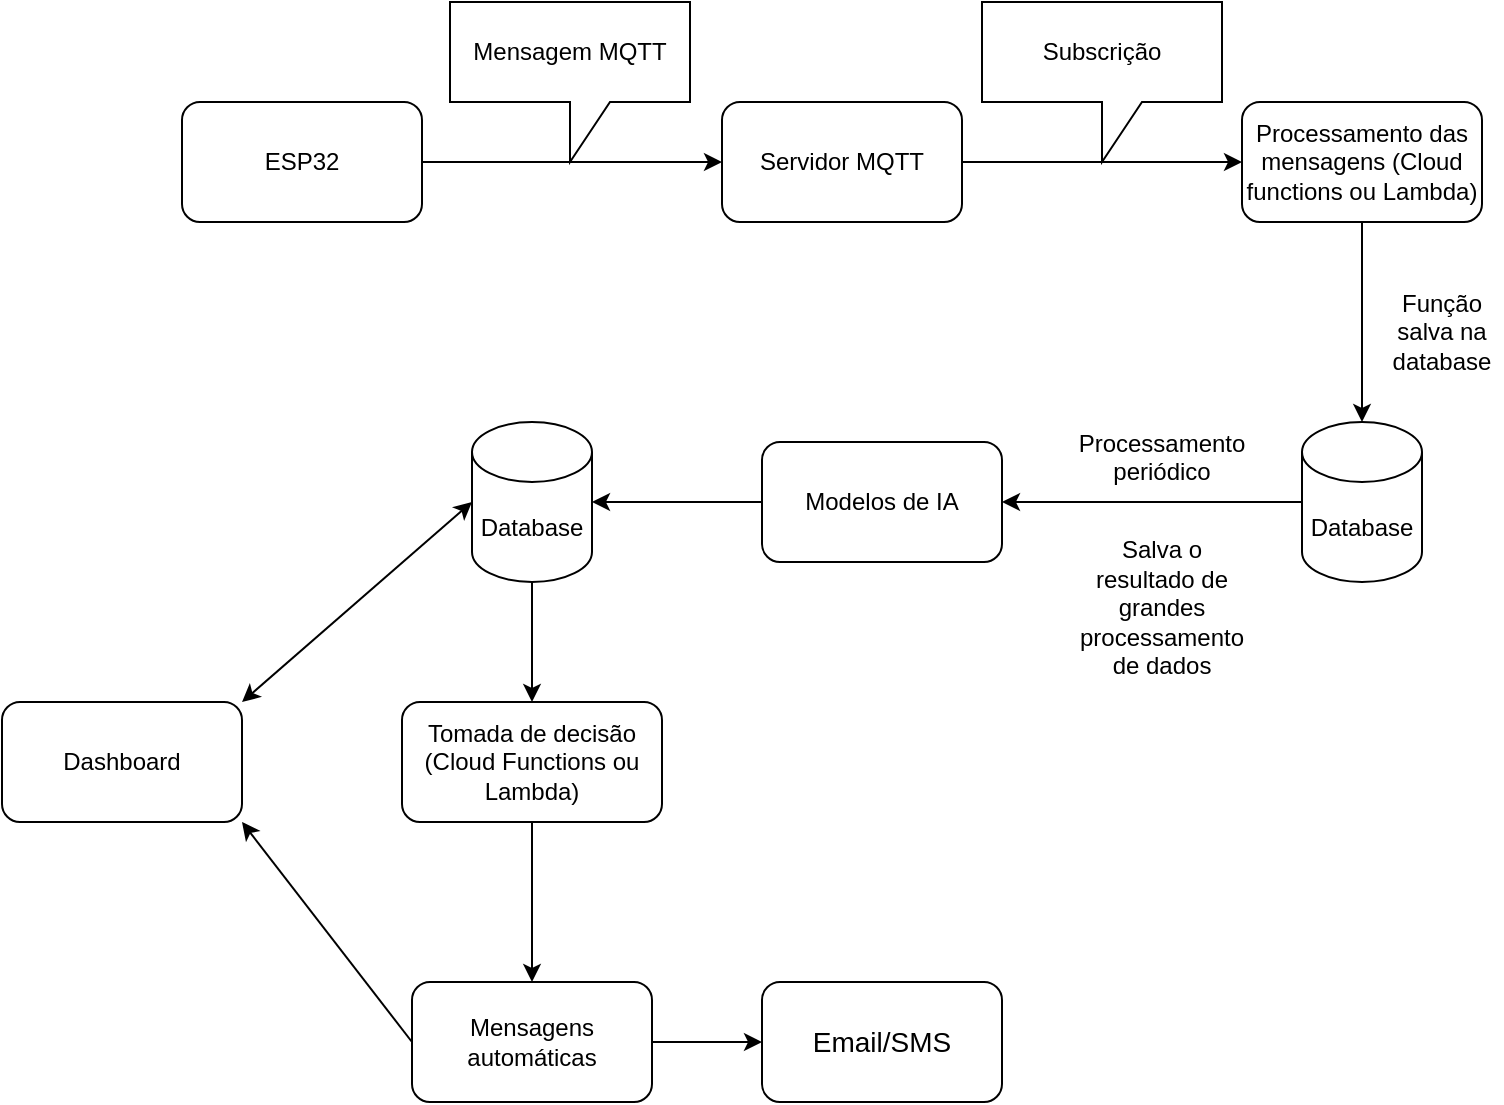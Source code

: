 <mxfile version="24.2.1" type="device">
  <diagram name="Página-1" id="NrJruzTTPCGtMVj78dez">
    <mxGraphModel dx="2074" dy="772" grid="1" gridSize="10" guides="1" tooltips="1" connect="1" arrows="1" fold="1" page="1" pageScale="1" pageWidth="827" pageHeight="1169" math="0" shadow="0">
      <root>
        <mxCell id="0" />
        <mxCell id="1" parent="0" />
        <mxCell id="snTHnLQP_NLprjtOBHLc-1" value="ESP32" style="rounded=1;whiteSpace=wrap;html=1;" parent="1" vertex="1">
          <mxGeometry x="129" y="150" width="120" height="60" as="geometry" />
        </mxCell>
        <mxCell id="snTHnLQP_NLprjtOBHLc-2" value="Servidor MQTT" style="rounded=1;whiteSpace=wrap;html=1;" parent="1" vertex="1">
          <mxGeometry x="399" y="150" width="120" height="60" as="geometry" />
        </mxCell>
        <mxCell id="snTHnLQP_NLprjtOBHLc-3" value="" style="endArrow=classic;html=1;rounded=0;entryX=0;entryY=0.5;entryDx=0;entryDy=0;exitX=1;exitY=0.5;exitDx=0;exitDy=0;" parent="1" source="snTHnLQP_NLprjtOBHLc-1" target="snTHnLQP_NLprjtOBHLc-2" edge="1">
          <mxGeometry width="50" height="50" relative="1" as="geometry">
            <mxPoint x="419" y="450" as="sourcePoint" />
            <mxPoint x="469" y="400" as="targetPoint" />
            <Array as="points">
              <mxPoint x="299" y="180" />
            </Array>
          </mxGeometry>
        </mxCell>
        <mxCell id="snTHnLQP_NLprjtOBHLc-9" value="Mensagem MQTT" style="shape=callout;whiteSpace=wrap;html=1;perimeter=calloutPerimeter;" parent="1" vertex="1">
          <mxGeometry x="263" y="100" width="120" height="80" as="geometry" />
        </mxCell>
        <mxCell id="snTHnLQP_NLprjtOBHLc-11" value="&lt;div&gt;Processamento das mensagens (Cloud functions ou Lambda)&lt;/div&gt;" style="rounded=1;whiteSpace=wrap;html=1;" parent="1" vertex="1">
          <mxGeometry x="659" y="150" width="120" height="60" as="geometry" />
        </mxCell>
        <mxCell id="snTHnLQP_NLprjtOBHLc-12" value="" style="endArrow=classic;html=1;rounded=0;exitX=1;exitY=0.5;exitDx=0;exitDy=0;entryX=0;entryY=0.5;entryDx=0;entryDy=0;" parent="1" source="snTHnLQP_NLprjtOBHLc-2" target="snTHnLQP_NLprjtOBHLc-11" edge="1">
          <mxGeometry width="50" height="50" relative="1" as="geometry">
            <mxPoint x="369" y="330" as="sourcePoint" />
            <mxPoint x="419" y="280" as="targetPoint" />
          </mxGeometry>
        </mxCell>
        <mxCell id="snTHnLQP_NLprjtOBHLc-13" value="&lt;div&gt;Subscrição&lt;/div&gt;" style="shape=callout;whiteSpace=wrap;html=1;perimeter=calloutPerimeter;" parent="1" vertex="1">
          <mxGeometry x="529" y="100" width="120" height="80" as="geometry" />
        </mxCell>
        <mxCell id="snTHnLQP_NLprjtOBHLc-14" value="Database" style="shape=cylinder3;whiteSpace=wrap;html=1;boundedLbl=1;backgroundOutline=1;size=15;" parent="1" vertex="1">
          <mxGeometry x="689" y="310" width="60" height="80" as="geometry" />
        </mxCell>
        <mxCell id="snTHnLQP_NLprjtOBHLc-15" value="" style="endArrow=classic;html=1;rounded=0;exitX=0.5;exitY=1;exitDx=0;exitDy=0;entryX=0.5;entryY=0;entryDx=0;entryDy=0;entryPerimeter=0;" parent="1" source="snTHnLQP_NLprjtOBHLc-11" target="snTHnLQP_NLprjtOBHLc-14" edge="1">
          <mxGeometry width="50" height="50" relative="1" as="geometry">
            <mxPoint x="439" y="330" as="sourcePoint" />
            <mxPoint x="489" y="280" as="targetPoint" />
          </mxGeometry>
        </mxCell>
        <mxCell id="snTHnLQP_NLprjtOBHLc-17" value="&lt;div&gt;Função salva na database&lt;/div&gt;" style="text;html=1;align=center;verticalAlign=middle;whiteSpace=wrap;rounded=0;" parent="1" vertex="1">
          <mxGeometry x="729" y="250" width="60" height="30" as="geometry" />
        </mxCell>
        <mxCell id="snTHnLQP_NLprjtOBHLc-18" value="" style="endArrow=classic;html=1;rounded=0;exitX=0;exitY=0.5;exitDx=0;exitDy=0;exitPerimeter=0;" parent="1" source="snTHnLQP_NLprjtOBHLc-14" edge="1">
          <mxGeometry width="50" height="50" relative="1" as="geometry">
            <mxPoint x="439" y="330" as="sourcePoint" />
            <mxPoint x="539" y="350" as="targetPoint" />
          </mxGeometry>
        </mxCell>
        <mxCell id="snTHnLQP_NLprjtOBHLc-19" value="&lt;div&gt;Modelos de IA&lt;/div&gt;" style="rounded=1;whiteSpace=wrap;html=1;" parent="1" vertex="1">
          <mxGeometry x="419" y="320" width="120" height="60" as="geometry" />
        </mxCell>
        <mxCell id="snTHnLQP_NLprjtOBHLc-20" value="&lt;div&gt;Processamento periódico&lt;/div&gt;&lt;div&gt;&lt;br&gt;&lt;/div&gt;" style="text;html=1;align=center;verticalAlign=middle;whiteSpace=wrap;rounded=0;" parent="1" vertex="1">
          <mxGeometry x="589" y="320" width="60" height="30" as="geometry" />
        </mxCell>
        <mxCell id="snTHnLQP_NLprjtOBHLc-24" value="&lt;div&gt;Mensagens automáticas&lt;/div&gt;" style="rounded=1;whiteSpace=wrap;html=1;" parent="1" vertex="1">
          <mxGeometry x="244" y="590" width="120" height="60" as="geometry" />
        </mxCell>
        <mxCell id="snTHnLQP_NLprjtOBHLc-25" value="" style="endArrow=classic;html=1;rounded=0;exitX=0;exitY=0.5;exitDx=0;exitDy=0;entryX=1;entryY=0.5;entryDx=0;entryDy=0;entryPerimeter=0;" parent="1" source="snTHnLQP_NLprjtOBHLc-19" target="snTHnLQP_NLprjtOBHLc-26" edge="1">
          <mxGeometry width="50" height="50" relative="1" as="geometry">
            <mxPoint x="439" y="330" as="sourcePoint" />
            <mxPoint x="429" y="440" as="targetPoint" />
          </mxGeometry>
        </mxCell>
        <mxCell id="snTHnLQP_NLprjtOBHLc-26" value="&lt;div&gt;Database&lt;/div&gt;" style="shape=cylinder3;whiteSpace=wrap;html=1;boundedLbl=1;backgroundOutline=1;size=15;" parent="1" vertex="1">
          <mxGeometry x="274" y="310" width="60" height="80" as="geometry" />
        </mxCell>
        <mxCell id="snTHnLQP_NLprjtOBHLc-27" value="&lt;div&gt;Salva o resultado de grandes processamento de dados&lt;/div&gt;&lt;div&gt;&lt;br&gt;&lt;/div&gt;" style="text;html=1;align=center;verticalAlign=middle;whiteSpace=wrap;rounded=0;" parent="1" vertex="1">
          <mxGeometry x="589" y="390" width="60" height="40" as="geometry" />
        </mxCell>
        <mxCell id="snTHnLQP_NLprjtOBHLc-29" value="&lt;div&gt;Dashboard&lt;/div&gt;" style="rounded=1;whiteSpace=wrap;html=1;" parent="1" vertex="1">
          <mxGeometry x="39" y="450" width="120" height="60" as="geometry" />
        </mxCell>
        <mxCell id="snTHnLQP_NLprjtOBHLc-33" value="" style="endArrow=classic;html=1;rounded=0;exitX=0;exitY=0.5;exitDx=0;exitDy=0;entryX=1;entryY=1;entryDx=0;entryDy=0;" parent="1" source="snTHnLQP_NLprjtOBHLc-24" target="snTHnLQP_NLprjtOBHLc-29" edge="1">
          <mxGeometry width="50" height="50" relative="1" as="geometry">
            <mxPoint x="439" y="330" as="sourcePoint" />
            <mxPoint x="489" y="280" as="targetPoint" />
          </mxGeometry>
        </mxCell>
        <mxCell id="snTHnLQP_NLprjtOBHLc-36" value="&lt;font style=&quot;font-size: 14px;&quot;&gt;Email/SMS&lt;/font&gt;" style="rounded=1;whiteSpace=wrap;html=1;" parent="1" vertex="1">
          <mxGeometry x="419" y="590" width="120" height="60" as="geometry" />
        </mxCell>
        <mxCell id="6OrROOAepdO9RWC13M2H-1" value="&lt;div&gt;Tomada de decisão&lt;/div&gt;&lt;div&gt;(&lt;span style=&quot;background-color: initial;&quot;&gt;Cloud Functions ou Lambda)&lt;/span&gt;&lt;/div&gt;" style="rounded=1;whiteSpace=wrap;html=1;" parent="1" vertex="1">
          <mxGeometry x="239" y="450" width="130" height="60" as="geometry" />
        </mxCell>
        <mxCell id="6OrROOAepdO9RWC13M2H-7" value="" style="endArrow=classic;html=1;rounded=0;exitX=0.5;exitY=1;exitDx=0;exitDy=0;exitPerimeter=0;entryX=0.5;entryY=0;entryDx=0;entryDy=0;" parent="1" source="snTHnLQP_NLprjtOBHLc-26" target="6OrROOAepdO9RWC13M2H-1" edge="1">
          <mxGeometry width="50" height="50" relative="1" as="geometry">
            <mxPoint x="419" y="470" as="sourcePoint" />
            <mxPoint x="469" y="420" as="targetPoint" />
          </mxGeometry>
        </mxCell>
        <mxCell id="6OrROOAepdO9RWC13M2H-9" value="" style="endArrow=classic;html=1;rounded=0;exitX=0.5;exitY=1;exitDx=0;exitDy=0;entryX=0.5;entryY=0;entryDx=0;entryDy=0;" parent="1" source="6OrROOAepdO9RWC13M2H-1" target="snTHnLQP_NLprjtOBHLc-24" edge="1">
          <mxGeometry width="50" height="50" relative="1" as="geometry">
            <mxPoint x="419" y="470" as="sourcePoint" />
            <mxPoint x="469" y="420" as="targetPoint" />
          </mxGeometry>
        </mxCell>
        <mxCell id="6OrROOAepdO9RWC13M2H-12" value="" style="endArrow=classic;html=1;rounded=0;exitX=1;exitY=0.5;exitDx=0;exitDy=0;entryX=0;entryY=0.5;entryDx=0;entryDy=0;" parent="1" source="snTHnLQP_NLprjtOBHLc-24" target="snTHnLQP_NLprjtOBHLc-36" edge="1">
          <mxGeometry width="50" height="50" relative="1" as="geometry">
            <mxPoint x="419" y="470" as="sourcePoint" />
            <mxPoint x="469" y="420" as="targetPoint" />
          </mxGeometry>
        </mxCell>
        <mxCell id="6OrROOAepdO9RWC13M2H-14" value="" style="endArrow=classic;startArrow=classic;html=1;rounded=0;exitX=1;exitY=0;exitDx=0;exitDy=0;entryX=0;entryY=0.5;entryDx=0;entryDy=0;entryPerimeter=0;" parent="1" source="snTHnLQP_NLprjtOBHLc-29" target="snTHnLQP_NLprjtOBHLc-26" edge="1">
          <mxGeometry width="50" height="50" relative="1" as="geometry">
            <mxPoint x="179" y="350" as="sourcePoint" />
            <mxPoint x="469" y="420" as="targetPoint" />
          </mxGeometry>
        </mxCell>
      </root>
    </mxGraphModel>
  </diagram>
</mxfile>
